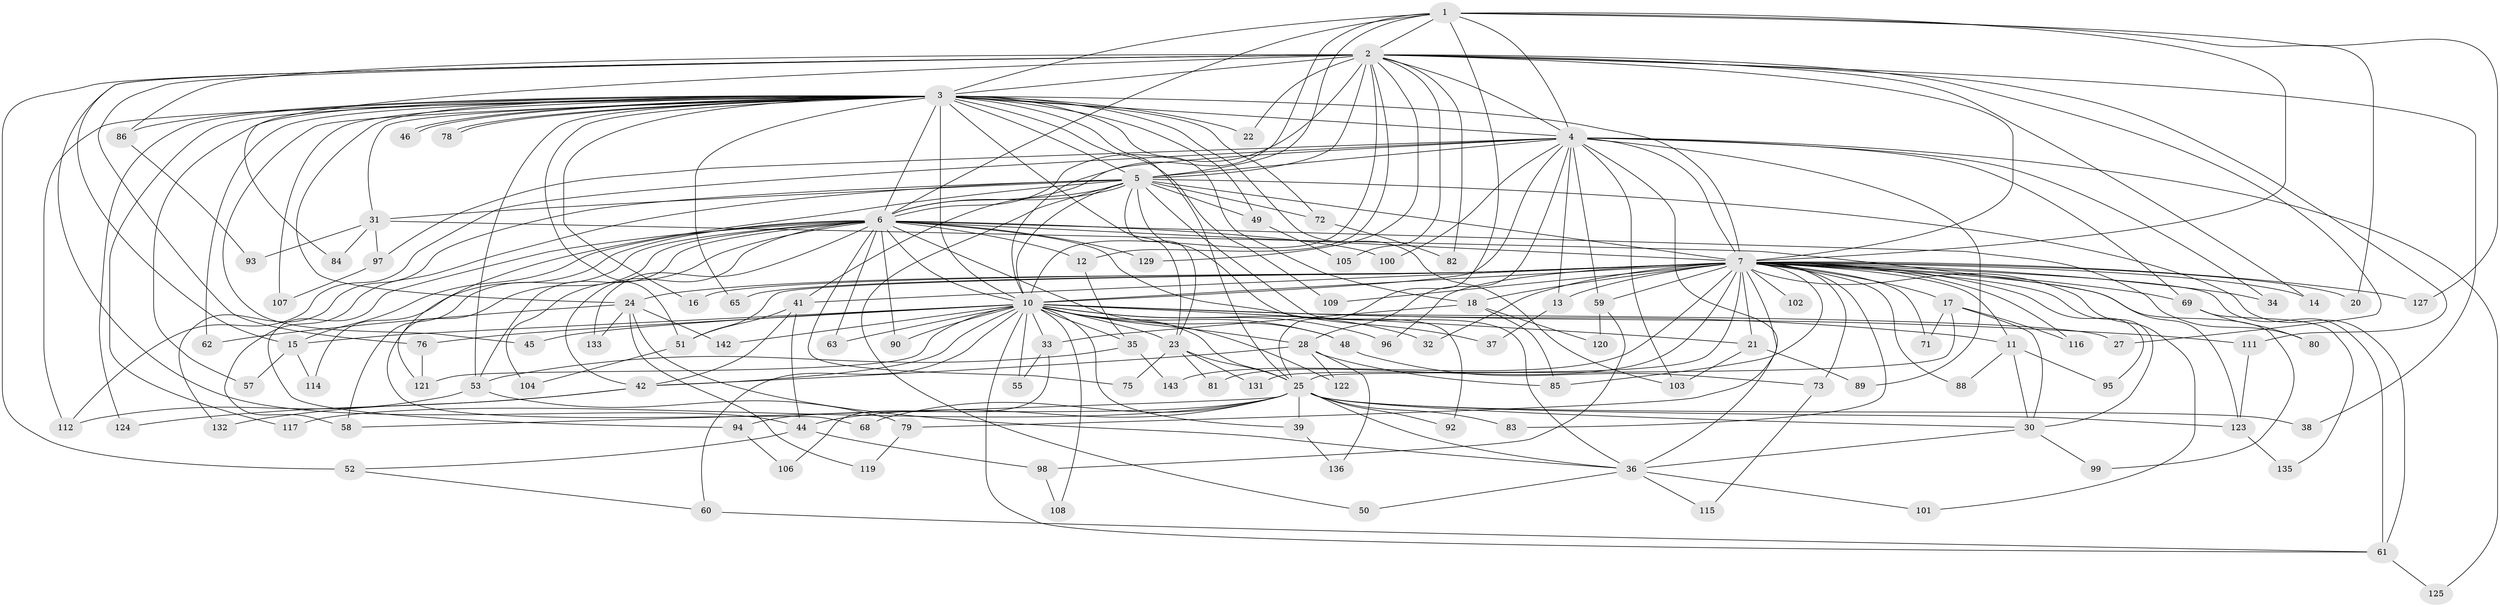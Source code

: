 // Generated by graph-tools (version 1.1) at 2025/23/03/03/25 07:23:41]
// undirected, 113 vertices, 259 edges
graph export_dot {
graph [start="1"]
  node [color=gray90,style=filled];
  1 [super="+56"];
  2 [super="+113"];
  3 [super="+8"];
  4 [super="+26"];
  5 [super="+19"];
  6 [super="+130"];
  7 [super="+9"];
  10 [super="+146"];
  11 [super="+40"];
  12;
  13 [super="+66"];
  14 [super="+64"];
  15 [super="+70"];
  16;
  17 [super="+29"];
  18 [super="+110"];
  20;
  21;
  22;
  23 [super="+118"];
  24 [super="+54"];
  25 [super="+43"];
  27;
  28 [super="+74"];
  30 [super="+139"];
  31 [super="+144"];
  32;
  33;
  34 [super="+128"];
  35 [super="+138"];
  36 [super="+77"];
  37;
  38;
  39;
  41;
  42 [super="+87"];
  44 [super="+47"];
  45;
  46;
  48;
  49;
  50;
  51 [super="+67"];
  52 [super="+126"];
  53;
  55;
  57;
  58;
  59 [super="+141"];
  60 [super="+91"];
  61 [super="+145"];
  62;
  63;
  65;
  68;
  69;
  71;
  72;
  73;
  75;
  76;
  78;
  79;
  80;
  81;
  82;
  83;
  84;
  85;
  86;
  88;
  89;
  90;
  92;
  93;
  94;
  95;
  96;
  97;
  98;
  99;
  100;
  101;
  102;
  103 [super="+140"];
  104;
  105;
  106;
  107;
  108;
  109;
  111;
  112 [super="+137"];
  114;
  115;
  116;
  117;
  119;
  120;
  121 [super="+134"];
  122;
  123;
  124;
  125;
  127;
  129;
  131;
  132;
  133;
  135;
  136;
  142;
  143;
  1 -- 2;
  1 -- 3 [weight=2];
  1 -- 4;
  1 -- 5;
  1 -- 6;
  1 -- 7 [weight=2];
  1 -- 10;
  1 -- 20;
  1 -- 127;
  1 -- 25;
  2 -- 3 [weight=3];
  2 -- 4 [weight=2];
  2 -- 5;
  2 -- 6;
  2 -- 7 [weight=2];
  2 -- 10;
  2 -- 12;
  2 -- 22;
  2 -- 27;
  2 -- 38;
  2 -- 44;
  2 -- 52 [weight=2];
  2 -- 76;
  2 -- 82;
  2 -- 84;
  2 -- 86;
  2 -- 105;
  2 -- 111;
  2 -- 129;
  2 -- 14;
  2 -- 15;
  3 -- 4 [weight=2];
  3 -- 5 [weight=2];
  3 -- 6 [weight=2];
  3 -- 7 [weight=4];
  3 -- 10 [weight=2];
  3 -- 22;
  3 -- 23;
  3 -- 24;
  3 -- 45;
  3 -- 46;
  3 -- 46;
  3 -- 62;
  3 -- 65;
  3 -- 78;
  3 -- 78;
  3 -- 86;
  3 -- 109;
  3 -- 112;
  3 -- 124;
  3 -- 72;
  3 -- 16;
  3 -- 18;
  3 -- 25;
  3 -- 31;
  3 -- 103;
  3 -- 107;
  3 -- 49;
  3 -- 53;
  3 -- 117;
  3 -- 57;
  3 -- 51;
  4 -- 5;
  4 -- 6;
  4 -- 7 [weight=2];
  4 -- 10;
  4 -- 13 [weight=2];
  4 -- 34;
  4 -- 36;
  4 -- 100;
  4 -- 125;
  4 -- 97;
  4 -- 69;
  4 -- 103;
  4 -- 89;
  4 -- 59;
  4 -- 28;
  4 -- 112;
  5 -- 6;
  5 -- 7 [weight=2];
  5 -- 10 [weight=2];
  5 -- 23;
  5 -- 31;
  5 -- 41;
  5 -- 50;
  5 -- 58;
  5 -- 61;
  5 -- 72;
  5 -- 92;
  5 -- 121;
  5 -- 132;
  5 -- 36;
  5 -- 49;
  6 -- 7 [weight=2];
  6 -- 10;
  6 -- 12;
  6 -- 15;
  6 -- 37;
  6 -- 42;
  6 -- 48;
  6 -- 53;
  6 -- 63;
  6 -- 68;
  6 -- 75;
  6 -- 80;
  6 -- 90;
  6 -- 94;
  6 -- 100;
  6 -- 104;
  6 -- 114;
  6 -- 129;
  6 -- 133;
  6 -- 58;
  7 -- 10 [weight=2];
  7 -- 17 [weight=2];
  7 -- 21;
  7 -- 32;
  7 -- 41;
  7 -- 51;
  7 -- 61;
  7 -- 69;
  7 -- 71;
  7 -- 81;
  7 -- 83;
  7 -- 85;
  7 -- 88;
  7 -- 96;
  7 -- 101;
  7 -- 102 [weight=2];
  7 -- 116;
  7 -- 127;
  7 -- 131;
  7 -- 143;
  7 -- 65;
  7 -- 11;
  7 -- 73;
  7 -- 13;
  7 -- 14;
  7 -- 16;
  7 -- 18;
  7 -- 79;
  7 -- 20;
  7 -- 24;
  7 -- 30;
  7 -- 95;
  7 -- 34 [weight=2];
  7 -- 99;
  7 -- 109;
  7 -- 59 [weight=2];
  10 -- 11;
  10 -- 15;
  10 -- 21;
  10 -- 27;
  10 -- 28;
  10 -- 32;
  10 -- 33;
  10 -- 35;
  10 -- 39;
  10 -- 45;
  10 -- 48;
  10 -- 55;
  10 -- 60;
  10 -- 63;
  10 -- 76;
  10 -- 90;
  10 -- 96;
  10 -- 108;
  10 -- 111;
  10 -- 121;
  10 -- 122;
  10 -- 142;
  10 -- 25;
  10 -- 42;
  10 -- 61;
  10 -- 23;
  11 -- 95;
  11 -- 88;
  11 -- 30;
  12 -- 35;
  13 -- 37;
  15 -- 57;
  15 -- 114;
  17 -- 71;
  17 -- 30;
  17 -- 116;
  17 -- 25;
  18 -- 33;
  18 -- 120;
  18 -- 85;
  21 -- 89;
  21 -- 103;
  23 -- 25;
  23 -- 75;
  23 -- 81;
  23 -- 131;
  24 -- 62;
  24 -- 119;
  24 -- 142;
  24 -- 36;
  24 -- 133;
  25 -- 30;
  25 -- 38;
  25 -- 39;
  25 -- 44;
  25 -- 58;
  25 -- 68;
  25 -- 92;
  25 -- 123;
  25 -- 83;
  25 -- 36;
  25 -- 117;
  25 -- 94;
  28 -- 122;
  28 -- 136;
  28 -- 42;
  28 -- 85;
  30 -- 36;
  30 -- 99;
  31 -- 84;
  31 -- 93;
  31 -- 97;
  31 -- 123;
  33 -- 55;
  33 -- 106;
  35 -- 143;
  35 -- 53;
  36 -- 50;
  36 -- 115;
  36 -- 101;
  39 -- 136;
  41 -- 42;
  41 -- 51;
  41 -- 44;
  42 -- 132;
  42 -- 124;
  44 -- 98;
  44 -- 52;
  48 -- 73;
  49 -- 105;
  51 -- 104;
  52 -- 60;
  53 -- 79;
  53 -- 112;
  59 -- 98;
  59 -- 120;
  60 -- 61;
  61 -- 125;
  69 -- 80;
  69 -- 135;
  72 -- 82;
  73 -- 115;
  76 -- 121;
  79 -- 119;
  86 -- 93;
  94 -- 106;
  97 -- 107;
  98 -- 108;
  111 -- 123;
  123 -- 135;
}
